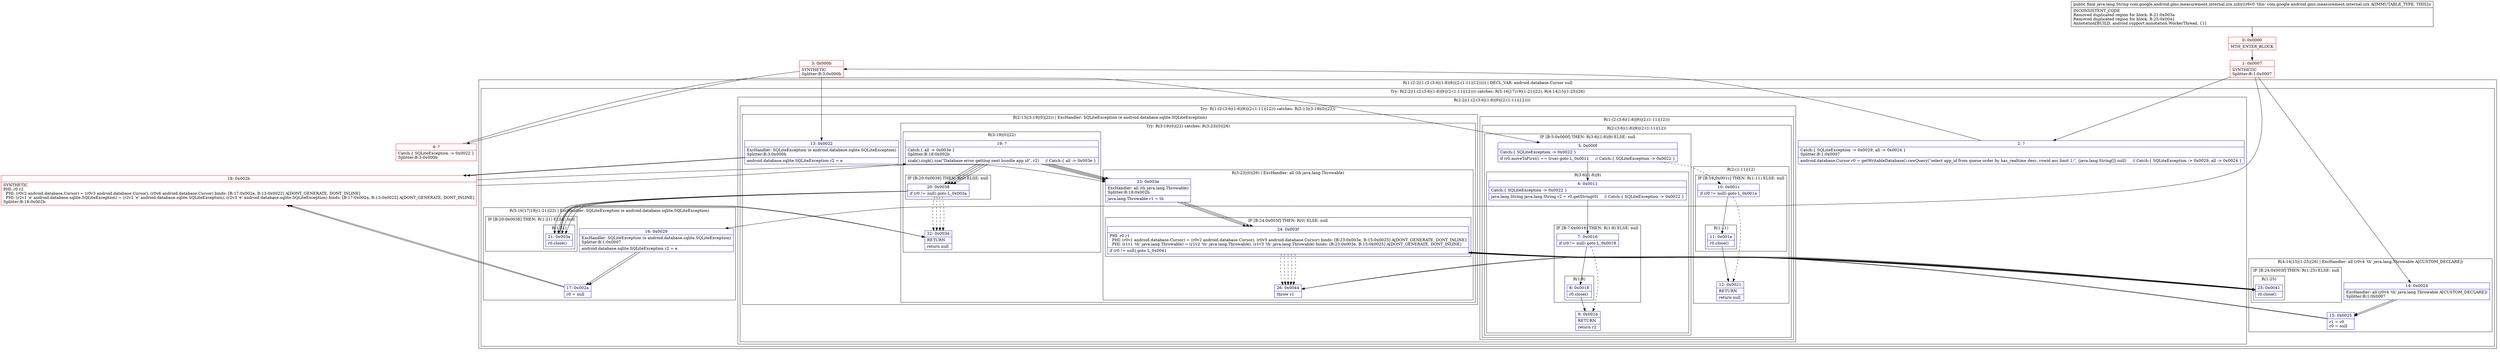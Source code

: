 digraph "CFG forcom.google.android.gms.measurement.internal.zzx.zzby()Ljava\/lang\/String;" {
subgraph cluster_Region_1383315891 {
label = "R(1:(2:2|(1:(2:(3:6|(1:8)|9)|(2:(1:11)|12))))) | DECL_VAR: android.database.Cursor null\l";
node [shape=record,color=blue];
subgraph cluster_TryCatchRegion_1611385900 {
label = "Try: R(2:2|(1:(2:(3:6|(1:8)|9)|(2:(1:11)|12)))) catches: R(5:16|17|19|(1:21)|22), R(4:14|15|(1:25)|26)";
node [shape=record,color=blue];
subgraph cluster_Region_1336894318 {
label = "R(2:2|(1:(2:(3:6|(1:8)|9)|(2:(1:11)|12))))";
node [shape=record,color=blue];
Node_2 [shape=record,label="{2\:\ ?|Catch:\{ SQLiteException \-\> 0x0029, all \-\> 0x0024 \}\lSplitter:B:1:0x0007\l|android.database.Cursor r0 = getWritableDatabase().rawQuery(\"select app_id from queue order by has_realtime desc, rowid asc limit 1;\", (java.lang.String[]) null)     \/\/ Catch:\{ SQLiteException \-\> 0x0029, all \-\> 0x0024 \}\l}"];
subgraph cluster_TryCatchRegion_1809630009 {
label = "Try: R(1:(2:(3:6|(1:8)|9)|(2:(1:11)|12))) catches: R(2:13|(3:19|(0)|22))";
node [shape=record,color=blue];
subgraph cluster_Region_550207315 {
label = "R(1:(2:(3:6|(1:8)|9)|(2:(1:11)|12)))";
node [shape=record,color=blue];
subgraph cluster_Region_1866134744 {
label = "R(2:(3:6|(1:8)|9)|(2:(1:11)|12))";
node [shape=record,color=blue];
subgraph cluster_IfRegion_1366175679 {
label = "IF [B:5:0x000f] THEN: R(3:6|(1:8)|9) ELSE: null";
node [shape=record,color=blue];
Node_5 [shape=record,label="{5\:\ 0x000f|Catch:\{ SQLiteException \-\> 0x0022 \}\l|if (r0.moveToFirst() == true) goto L_0x0011     \/\/ Catch:\{ SQLiteException \-\> 0x0022 \}\l}"];
subgraph cluster_Region_410374228 {
label = "R(3:6|(1:8)|9)";
node [shape=record,color=blue];
Node_6 [shape=record,label="{6\:\ 0x0011|Catch:\{ SQLiteException \-\> 0x0022 \}\l|java.lang.String java.lang.String r2 = r0.getString(0)     \/\/ Catch:\{ SQLiteException \-\> 0x0022 \}\l}"];
subgraph cluster_IfRegion_1546058656 {
label = "IF [B:7:0x0016] THEN: R(1:8) ELSE: null";
node [shape=record,color=blue];
Node_7 [shape=record,label="{7\:\ 0x0016|if (r0 != null) goto L_0x0018\l}"];
subgraph cluster_Region_669787792 {
label = "R(1:8)";
node [shape=record,color=blue];
Node_8 [shape=record,label="{8\:\ 0x0018|r0.close()\l}"];
}
}
Node_9 [shape=record,label="{9\:\ 0x001b|RETURN\l|return r2\l}"];
}
}
subgraph cluster_Region_524851841 {
label = "R(2:(1:11)|12)";
node [shape=record,color=blue];
subgraph cluster_IfRegion_1073433856 {
label = "IF [B:10:0x001c] THEN: R(1:11) ELSE: null";
node [shape=record,color=blue];
Node_10 [shape=record,label="{10\:\ 0x001c|if (r0 != null) goto L_0x001e\l}"];
subgraph cluster_Region_1416317604 {
label = "R(1:11)";
node [shape=record,color=blue];
Node_11 [shape=record,label="{11\:\ 0x001e|r0.close()\l}"];
}
}
Node_12 [shape=record,label="{12\:\ 0x0021|RETURN\l|return null\l}"];
}
}
}
subgraph cluster_Region_309673503 {
label = "R(2:13|(3:19|(0)|22)) | ExcHandler: SQLiteException (e android.database.sqlite.SQLiteException)\l";
node [shape=record,color=blue];
Node_13 [shape=record,label="{13\:\ 0x0022|ExcHandler: SQLiteException (e android.database.sqlite.SQLiteException)\lSplitter:B:3:0x000b\l|android.database.sqlite.SQLiteException r2 = e\l}"];
subgraph cluster_TryCatchRegion_1228022338 {
label = "Try: R(3:19|(0)|22) catches: R(3:23|(0)|26)";
node [shape=record,color=blue];
subgraph cluster_Region_742716713 {
label = "R(3:19|(0)|22)";
node [shape=record,color=blue];
Node_19 [shape=record,label="{19\:\ ?|Catch:\{ all \-\> 0x003e \}\lSplitter:B:18:0x002b\l|zzab().zzgk().zza(\"Database error getting next bundle app id\", r2)     \/\/ Catch:\{ all \-\> 0x003e \}\l}"];
subgraph cluster_IfRegion_578073711 {
label = "IF [B:20:0x0038] THEN: R(0) ELSE: null";
node [shape=record,color=blue];
Node_20 [shape=record,label="{20\:\ 0x0038|if (r0 != null) goto L_0x003a\l}"];
subgraph cluster_Region_432727032 {
label = "R(0)";
node [shape=record,color=blue];
}
}
Node_22 [shape=record,label="{22\:\ 0x003d|RETURN\l|return null\l}"];
}
subgraph cluster_Region_1093853873 {
label = "R(3:23|(0)|26) | ExcHandler: all (th java.lang.Throwable)\l";
node [shape=record,color=blue];
Node_23 [shape=record,label="{23\:\ 0x003e|ExcHandler: all (th java.lang.Throwable)\lSplitter:B:18:0x002b\l|java.lang.Throwable r1 = th\l}"];
subgraph cluster_IfRegion_1247066627 {
label = "IF [B:24:0x003f] THEN: R(0) ELSE: null";
node [shape=record,color=blue];
Node_24 [shape=record,label="{24\:\ 0x003f|PHI: r0 r1 \l  PHI: (r0v1 android.database.Cursor) = (r0v2 android.database.Cursor), (r0v5 android.database.Cursor) binds: [B:23:0x003e, B:15:0x0025] A[DONT_GENERATE, DONT_INLINE]\l  PHI: (r1v1 'th' java.lang.Throwable) = (r1v2 'th' java.lang.Throwable), (r1v3 'th' java.lang.Throwable) binds: [B:23:0x003e, B:15:0x0025] A[DONT_GENERATE, DONT_INLINE]\l|if (r0 != null) goto L_0x0041\l}"];
subgraph cluster_Region_1300543722 {
label = "R(0)";
node [shape=record,color=blue];
}
}
Node_26 [shape=record,label="{26\:\ 0x0044|throw r1\l}"];
}
}
}
}
}
subgraph cluster_Region_784567076 {
label = "R(5:16|17|19|(1:21)|22) | ExcHandler: SQLiteException (e android.database.sqlite.SQLiteException)\l";
node [shape=record,color=blue];
Node_16 [shape=record,label="{16\:\ 0x0029|ExcHandler: SQLiteException (e android.database.sqlite.SQLiteException)\lSplitter:B:1:0x0007\l|android.database.sqlite.SQLiteException r2 = e\l}"];
Node_17 [shape=record,label="{17\:\ 0x002a|r0 = null\l}"];
Node_19 [shape=record,label="{19\:\ ?|Catch:\{ all \-\> 0x003e \}\lSplitter:B:18:0x002b\l|zzab().zzgk().zza(\"Database error getting next bundle app id\", r2)     \/\/ Catch:\{ all \-\> 0x003e \}\l}"];
subgraph cluster_IfRegion_60774273 {
label = "IF [B:20:0x0038] THEN: R(1:21) ELSE: null";
node [shape=record,color=blue];
Node_20 [shape=record,label="{20\:\ 0x0038|if (r0 != null) goto L_0x003a\l}"];
subgraph cluster_Region_1433279017 {
label = "R(1:21)";
node [shape=record,color=blue];
Node_21 [shape=record,label="{21\:\ 0x003a|r0.close()\l}"];
}
}
Node_22 [shape=record,label="{22\:\ 0x003d|RETURN\l|return null\l}"];
}
subgraph cluster_Region_1885040421 {
label = "R(4:14|15|(1:25)|26) | ExcHandler: all (r0v4 'th' java.lang.Throwable A[CUSTOM_DECLARE])\l";
node [shape=record,color=blue];
Node_14 [shape=record,label="{14\:\ 0x0024|ExcHandler: all (r0v4 'th' java.lang.Throwable A[CUSTOM_DECLARE])\lSplitter:B:1:0x0007\l}"];
Node_15 [shape=record,label="{15\:\ 0x0025|r1 = r0\lr0 = null\l}"];
subgraph cluster_IfRegion_981804581 {
label = "IF [B:24:0x003f] THEN: R(1:25) ELSE: null";
node [shape=record,color=blue];
Node_24 [shape=record,label="{24\:\ 0x003f|PHI: r0 r1 \l  PHI: (r0v1 android.database.Cursor) = (r0v2 android.database.Cursor), (r0v5 android.database.Cursor) binds: [B:23:0x003e, B:15:0x0025] A[DONT_GENERATE, DONT_INLINE]\l  PHI: (r1v1 'th' java.lang.Throwable) = (r1v2 'th' java.lang.Throwable), (r1v3 'th' java.lang.Throwable) binds: [B:23:0x003e, B:15:0x0025] A[DONT_GENERATE, DONT_INLINE]\l|if (r0 != null) goto L_0x0041\l}"];
subgraph cluster_Region_1378785911 {
label = "R(1:25)";
node [shape=record,color=blue];
Node_25 [shape=record,label="{25\:\ 0x0041|r0.close()\l}"];
}
}
Node_26 [shape=record,label="{26\:\ 0x0044|throw r1\l}"];
}
}
}
subgraph cluster_Region_784567076 {
label = "R(5:16|17|19|(1:21)|22) | ExcHandler: SQLiteException (e android.database.sqlite.SQLiteException)\l";
node [shape=record,color=blue];
Node_16 [shape=record,label="{16\:\ 0x0029|ExcHandler: SQLiteException (e android.database.sqlite.SQLiteException)\lSplitter:B:1:0x0007\l|android.database.sqlite.SQLiteException r2 = e\l}"];
Node_17 [shape=record,label="{17\:\ 0x002a|r0 = null\l}"];
Node_19 [shape=record,label="{19\:\ ?|Catch:\{ all \-\> 0x003e \}\lSplitter:B:18:0x002b\l|zzab().zzgk().zza(\"Database error getting next bundle app id\", r2)     \/\/ Catch:\{ all \-\> 0x003e \}\l}"];
subgraph cluster_IfRegion_60774273 {
label = "IF [B:20:0x0038] THEN: R(1:21) ELSE: null";
node [shape=record,color=blue];
Node_20 [shape=record,label="{20\:\ 0x0038|if (r0 != null) goto L_0x003a\l}"];
subgraph cluster_Region_1433279017 {
label = "R(1:21)";
node [shape=record,color=blue];
Node_21 [shape=record,label="{21\:\ 0x003a|r0.close()\l}"];
}
}
Node_22 [shape=record,label="{22\:\ 0x003d|RETURN\l|return null\l}"];
}
subgraph cluster_Region_1885040421 {
label = "R(4:14|15|(1:25)|26) | ExcHandler: all (r0v4 'th' java.lang.Throwable A[CUSTOM_DECLARE])\l";
node [shape=record,color=blue];
Node_14 [shape=record,label="{14\:\ 0x0024|ExcHandler: all (r0v4 'th' java.lang.Throwable A[CUSTOM_DECLARE])\lSplitter:B:1:0x0007\l}"];
Node_15 [shape=record,label="{15\:\ 0x0025|r1 = r0\lr0 = null\l}"];
subgraph cluster_IfRegion_981804581 {
label = "IF [B:24:0x003f] THEN: R(1:25) ELSE: null";
node [shape=record,color=blue];
Node_24 [shape=record,label="{24\:\ 0x003f|PHI: r0 r1 \l  PHI: (r0v1 android.database.Cursor) = (r0v2 android.database.Cursor), (r0v5 android.database.Cursor) binds: [B:23:0x003e, B:15:0x0025] A[DONT_GENERATE, DONT_INLINE]\l  PHI: (r1v1 'th' java.lang.Throwable) = (r1v2 'th' java.lang.Throwable), (r1v3 'th' java.lang.Throwable) binds: [B:23:0x003e, B:15:0x0025] A[DONT_GENERATE, DONT_INLINE]\l|if (r0 != null) goto L_0x0041\l}"];
subgraph cluster_Region_1378785911 {
label = "R(1:25)";
node [shape=record,color=blue];
Node_25 [shape=record,label="{25\:\ 0x0041|r0.close()\l}"];
}
}
Node_26 [shape=record,label="{26\:\ 0x0044|throw r1\l}"];
}
subgraph cluster_Region_309673503 {
label = "R(2:13|(3:19|(0)|22)) | ExcHandler: SQLiteException (e android.database.sqlite.SQLiteException)\l";
node [shape=record,color=blue];
Node_13 [shape=record,label="{13\:\ 0x0022|ExcHandler: SQLiteException (e android.database.sqlite.SQLiteException)\lSplitter:B:3:0x000b\l|android.database.sqlite.SQLiteException r2 = e\l}"];
subgraph cluster_TryCatchRegion_1228022338 {
label = "Try: R(3:19|(0)|22) catches: R(3:23|(0)|26)";
node [shape=record,color=blue];
subgraph cluster_Region_742716713 {
label = "R(3:19|(0)|22)";
node [shape=record,color=blue];
Node_19 [shape=record,label="{19\:\ ?|Catch:\{ all \-\> 0x003e \}\lSplitter:B:18:0x002b\l|zzab().zzgk().zza(\"Database error getting next bundle app id\", r2)     \/\/ Catch:\{ all \-\> 0x003e \}\l}"];
subgraph cluster_IfRegion_578073711 {
label = "IF [B:20:0x0038] THEN: R(0) ELSE: null";
node [shape=record,color=blue];
Node_20 [shape=record,label="{20\:\ 0x0038|if (r0 != null) goto L_0x003a\l}"];
subgraph cluster_Region_432727032 {
label = "R(0)";
node [shape=record,color=blue];
}
}
Node_22 [shape=record,label="{22\:\ 0x003d|RETURN\l|return null\l}"];
}
subgraph cluster_Region_1093853873 {
label = "R(3:23|(0)|26) | ExcHandler: all (th java.lang.Throwable)\l";
node [shape=record,color=blue];
Node_23 [shape=record,label="{23\:\ 0x003e|ExcHandler: all (th java.lang.Throwable)\lSplitter:B:18:0x002b\l|java.lang.Throwable r1 = th\l}"];
subgraph cluster_IfRegion_1247066627 {
label = "IF [B:24:0x003f] THEN: R(0) ELSE: null";
node [shape=record,color=blue];
Node_24 [shape=record,label="{24\:\ 0x003f|PHI: r0 r1 \l  PHI: (r0v1 android.database.Cursor) = (r0v2 android.database.Cursor), (r0v5 android.database.Cursor) binds: [B:23:0x003e, B:15:0x0025] A[DONT_GENERATE, DONT_INLINE]\l  PHI: (r1v1 'th' java.lang.Throwable) = (r1v2 'th' java.lang.Throwable), (r1v3 'th' java.lang.Throwable) binds: [B:23:0x003e, B:15:0x0025] A[DONT_GENERATE, DONT_INLINE]\l|if (r0 != null) goto L_0x0041\l}"];
subgraph cluster_Region_1300543722 {
label = "R(0)";
node [shape=record,color=blue];
}
}
Node_26 [shape=record,label="{26\:\ 0x0044|throw r1\l}"];
}
}
}
subgraph cluster_Region_1093853873 {
label = "R(3:23|(0)|26) | ExcHandler: all (th java.lang.Throwable)\l";
node [shape=record,color=blue];
Node_23 [shape=record,label="{23\:\ 0x003e|ExcHandler: all (th java.lang.Throwable)\lSplitter:B:18:0x002b\l|java.lang.Throwable r1 = th\l}"];
subgraph cluster_IfRegion_1247066627 {
label = "IF [B:24:0x003f] THEN: R(0) ELSE: null";
node [shape=record,color=blue];
Node_24 [shape=record,label="{24\:\ 0x003f|PHI: r0 r1 \l  PHI: (r0v1 android.database.Cursor) = (r0v2 android.database.Cursor), (r0v5 android.database.Cursor) binds: [B:23:0x003e, B:15:0x0025] A[DONT_GENERATE, DONT_INLINE]\l  PHI: (r1v1 'th' java.lang.Throwable) = (r1v2 'th' java.lang.Throwable), (r1v3 'th' java.lang.Throwable) binds: [B:23:0x003e, B:15:0x0025] A[DONT_GENERATE, DONT_INLINE]\l|if (r0 != null) goto L_0x0041\l}"];
subgraph cluster_Region_1300543722 {
label = "R(0)";
node [shape=record,color=blue];
}
}
Node_26 [shape=record,label="{26\:\ 0x0044|throw r1\l}"];
}
Node_0 [shape=record,color=red,label="{0\:\ 0x0000|MTH_ENTER_BLOCK\l}"];
Node_1 [shape=record,color=red,label="{1\:\ 0x0007|SYNTHETIC\lSplitter:B:1:0x0007\l}"];
Node_3 [shape=record,color=red,label="{3\:\ 0x000b|SYNTHETIC\lSplitter:B:3:0x000b\l}"];
Node_4 [shape=record,color=red,label="{4\:\ ?|Catch:\{ SQLiteException \-\> 0x0022 \}\lSplitter:B:3:0x000b\l}"];
Node_18 [shape=record,color=red,label="{18\:\ 0x002b|SYNTHETIC\lPHI: r0 r2 \l  PHI: (r0v2 android.database.Cursor) = (r0v3 android.database.Cursor), (r0v6 android.database.Cursor) binds: [B:17:0x002a, B:13:0x0022] A[DONT_GENERATE, DONT_INLINE]\l  PHI: (r2v1 'e' android.database.sqlite.SQLiteException) = (r2v2 'e' android.database.sqlite.SQLiteException), (r2v3 'e' android.database.sqlite.SQLiteException) binds: [B:17:0x002a, B:13:0x0022] A[DONT_GENERATE, DONT_INLINE]\lSplitter:B:18:0x002b\l}"];
MethodNode[shape=record,label="{public final java.lang.String com.google.android.gms.measurement.internal.zzx.zzby((r6v0 'this' com.google.android.gms.measurement.internal.zzx A[IMMUTABLE_TYPE, THIS]))  | INCONSISTENT_CODE\lRemoved duplicated region for block: B:21:0x003a \lRemoved duplicated region for block: B:25:0x0041 \lAnnotation[BUILD, android.support.annotation.WorkerThread, \{\}]\l}"];
MethodNode -> Node_0;
Node_2 -> Node_3;
Node_5 -> Node_6;
Node_5 -> Node_10[style=dashed];
Node_6 -> Node_7;
Node_7 -> Node_8;
Node_7 -> Node_9[style=dashed];
Node_8 -> Node_9;
Node_10 -> Node_11;
Node_10 -> Node_12[style=dashed];
Node_11 -> Node_12;
Node_13 -> Node_18;
Node_19 -> Node_20;
Node_19 -> Node_23;
Node_20 -> Node_21;
Node_20 -> Node_22[style=dashed];
Node_23 -> Node_24;
Node_24 -> Node_25;
Node_24 -> Node_26[style=dashed];
Node_16 -> Node_17;
Node_17 -> Node_18;
Node_19 -> Node_20;
Node_19 -> Node_23;
Node_20 -> Node_21;
Node_20 -> Node_22[style=dashed];
Node_21 -> Node_22;
Node_14 -> Node_15;
Node_15 -> Node_24;
Node_24 -> Node_25;
Node_24 -> Node_26[style=dashed];
Node_25 -> Node_26;
Node_16 -> Node_17;
Node_17 -> Node_18;
Node_19 -> Node_20;
Node_19 -> Node_23;
Node_20 -> Node_21;
Node_20 -> Node_22[style=dashed];
Node_21 -> Node_22;
Node_14 -> Node_15;
Node_15 -> Node_24;
Node_24 -> Node_25;
Node_24 -> Node_26[style=dashed];
Node_25 -> Node_26;
Node_13 -> Node_18;
Node_19 -> Node_20;
Node_19 -> Node_23;
Node_20 -> Node_21;
Node_20 -> Node_22[style=dashed];
Node_23 -> Node_24;
Node_24 -> Node_25;
Node_24 -> Node_26[style=dashed];
Node_23 -> Node_24;
Node_24 -> Node_25;
Node_24 -> Node_26[style=dashed];
Node_0 -> Node_1;
Node_1 -> Node_2;
Node_1 -> Node_16;
Node_1 -> Node_14;
Node_3 -> Node_4;
Node_3 -> Node_13;
Node_4 -> Node_5;
Node_18 -> Node_19;
Node_18 -> Node_23;
}

